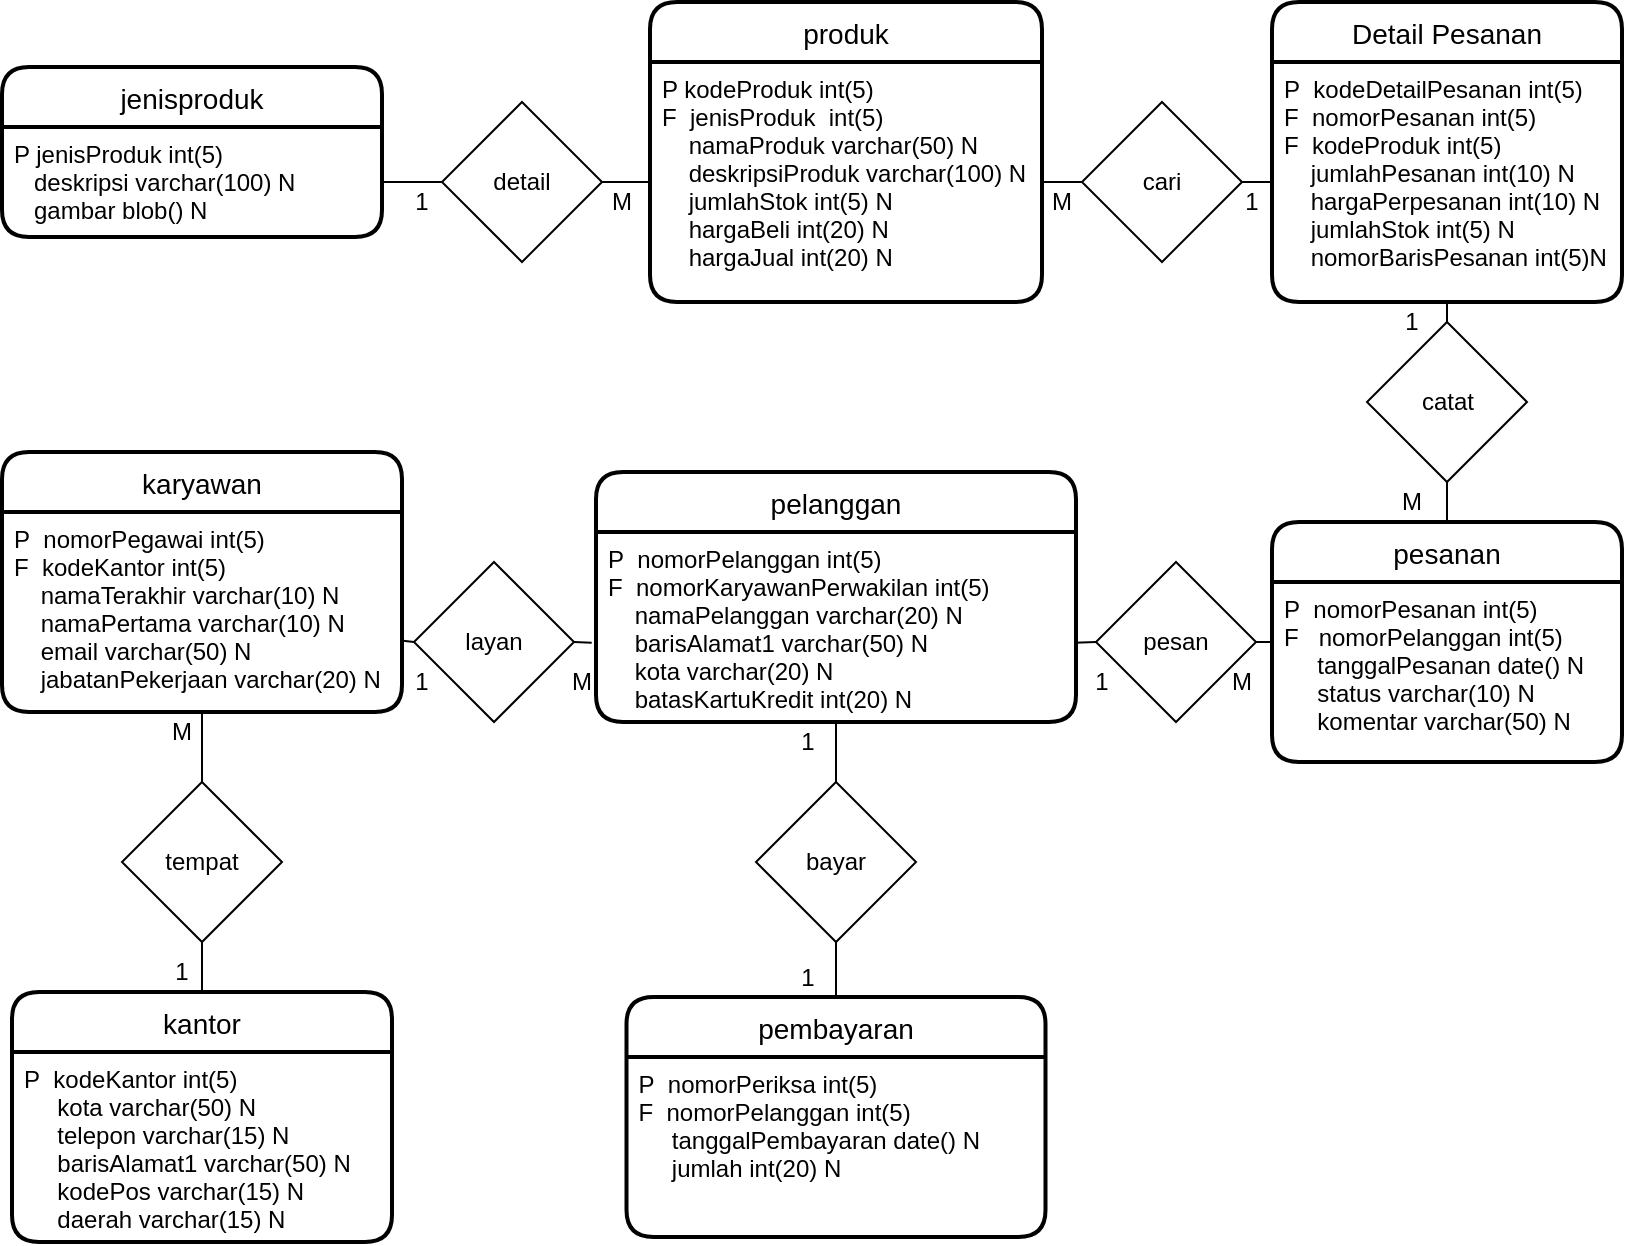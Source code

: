 <mxfile version="14.0.4" type="device"><diagram id="56AqC4jp03RxfywIVP9d" name="Page-1"><mxGraphModel dx="806" dy="519" grid="1" gridSize="10" guides="1" tooltips="1" connect="1" arrows="1" fold="1" page="1" pageScale="1" pageWidth="827" pageHeight="1169" math="0" shadow="0"><root><mxCell id="0"/><mxCell id="1" parent="0"/><mxCell id="IKhC9tS_Qys87OeUw4fw-12" value="" style="endArrow=none;html=1;entryX=0.5;entryY=1;entryDx=0;entryDy=0;exitX=0.5;exitY=0;exitDx=0;exitDy=0;" parent="1" source="Dr9Og1xa7zKaga_bHuIm-20" target="IKhC9tS_Qys87OeUw4fw-66" edge="1"><mxGeometry width="50" height="50" relative="1" as="geometry"><mxPoint x="370" y="490" as="sourcePoint"/><mxPoint x="369.5" y="460" as="targetPoint"/></mxGeometry></mxCell><mxCell id="IKhC9tS_Qys87OeUw4fw-13" value="" style="endArrow=none;html=1;exitX=0.5;exitY=0;exitDx=0;exitDy=0;entryX=0.5;entryY=1;entryDx=0;entryDy=0;" parent="1" source="Dr9Og1xa7zKaga_bHuIm-18" target="IKhC9tS_Qys87OeUw4fw-69" edge="1"><mxGeometry width="50" height="50" relative="1" as="geometry"><mxPoint x="90" y="520" as="sourcePoint"/><mxPoint x="80" y="400" as="targetPoint"/></mxGeometry></mxCell><mxCell id="IKhC9tS_Qys87OeUw4fw-14" value="" style="endArrow=none;html=1;entryX=1;entryY=0.5;entryDx=0;entryDy=0;exitX=0;exitY=0.5;exitDx=0;exitDy=0;" parent="1" source="n4CuuyzOpn1lhp555N89-1" target="IKhC9tS_Qys87OeUw4fw-58" edge="1"><mxGeometry width="50" height="50" relative="1" as="geometry"><mxPoint x="600" y="145" as="sourcePoint"/><mxPoint x="460" y="100" as="targetPoint"/></mxGeometry></mxCell><mxCell id="IKhC9tS_Qys87OeUw4fw-18" value="" style="endArrow=none;html=1;entryX=-0.009;entryY=0.583;entryDx=0;entryDy=0;entryPerimeter=0;exitX=1;exitY=0.5;exitDx=0;exitDy=0;" parent="1" source="Dr9Og1xa7zKaga_bHuIm-15" target="IKhC9tS_Qys87OeUw4fw-66" edge="1"><mxGeometry width="50" height="50" relative="1" as="geometry"><mxPoint x="180" y="360" as="sourcePoint"/><mxPoint x="260" y="345" as="targetPoint"/></mxGeometry></mxCell><mxCell id="IKhC9tS_Qys87OeUw4fw-33" value="" style="endArrow=none;html=1;entryX=0.5;entryY=1;entryDx=0;entryDy=0;exitX=0.5;exitY=0;exitDx=0;exitDy=0;" parent="1" source="Dr9Og1xa7zKaga_bHuIm-5" target="IKhC9tS_Qys87OeUw4fw-60" edge="1"><mxGeometry width="50" height="50" relative="1" as="geometry"><mxPoint x="680" y="230" as="sourcePoint"/><mxPoint x="660" y="130" as="targetPoint"/></mxGeometry></mxCell><mxCell id="IKhC9tS_Qys87OeUw4fw-45" value="1" style="text;html=1;strokeColor=none;fillColor=none;align=center;verticalAlign=middle;whiteSpace=wrap;rounded=0;" parent="1" vertex="1"><mxGeometry x="200" y="370" width="40" height="20" as="geometry"/></mxCell><mxCell id="IKhC9tS_Qys87OeUw4fw-46" value="M" style="text;html=1;strokeColor=none;fillColor=none;align=center;verticalAlign=middle;whiteSpace=wrap;rounded=0;" parent="1" vertex="1"><mxGeometry x="280" y="370" width="40" height="20" as="geometry"/></mxCell><mxCell id="IKhC9tS_Qys87OeUw4fw-47" value="M" style="text;html=1;strokeColor=none;fillColor=none;align=center;verticalAlign=middle;whiteSpace=wrap;rounded=0;" parent="1" vertex="1"><mxGeometry x="80" y="395" width="40" height="20" as="geometry"/></mxCell><mxCell id="IKhC9tS_Qys87OeUw4fw-48" value="1" style="text;html=1;strokeColor=none;fillColor=none;align=center;verticalAlign=middle;whiteSpace=wrap;rounded=0;" parent="1" vertex="1"><mxGeometry x="393" y="400" width="40" height="20" as="geometry"/></mxCell><mxCell id="IKhC9tS_Qys87OeUw4fw-50" value="1" style="text;html=1;strokeColor=none;fillColor=none;align=center;verticalAlign=middle;whiteSpace=wrap;rounded=0;" parent="1" vertex="1"><mxGeometry x="393" y="517.5" width="40" height="20" as="geometry"/></mxCell><mxCell id="IKhC9tS_Qys87OeUw4fw-51" value="1" style="text;html=1;strokeColor=none;fillColor=none;align=center;verticalAlign=middle;whiteSpace=wrap;rounded=0;" parent="1" vertex="1"><mxGeometry x="540" y="370" width="40" height="20" as="geometry"/></mxCell><mxCell id="IKhC9tS_Qys87OeUw4fw-52" value="M" style="text;html=1;strokeColor=none;fillColor=none;align=center;verticalAlign=middle;whiteSpace=wrap;rounded=0;" parent="1" vertex="1"><mxGeometry x="610" y="370" width="40" height="20" as="geometry"/></mxCell><mxCell id="IKhC9tS_Qys87OeUw4fw-53" value="M&lt;span style=&quot;color: rgba(0 , 0 , 0 , 0) ; font-family: monospace ; font-size: 0px&quot;&gt;%3CmxGraphModel%3E%3Croot%3E%3CmxCell%20id%3D%220%22%2F%3E%3CmxCell%20id%3D%221%22%20parent%3D%220%22%2F%3E%3CmxCell%20id%3D%222%22%20value%3D%221%22%20style%3D%22text%3Bhtml%3D1%3BstrokeColor%3Dnone%3BfillColor%3Dnone%3Balign%3Dcenter%3BverticalAlign%3Dmiddle%3BwhiteSpace%3Dwrap%3Brounded%3D0%3B%22%20vertex%3D%221%22%20parent%3D%221%22%3E%3CmxGeometry%20x%3D%22450%22%20y%3D%22330%22%20width%3D%2240%22%20height%3D%2220%22%20as%3D%22geometry%22%2F%3E%3C%2FmxCell%3E%3C%2Froot%3E%3C%2FmxGraphModel%3E&lt;/span&gt;" style="text;html=1;strokeColor=none;fillColor=none;align=center;verticalAlign=middle;whiteSpace=wrap;rounded=0;" parent="1" vertex="1"><mxGeometry x="695" y="280" width="40" height="20" as="geometry"/></mxCell><mxCell id="IKhC9tS_Qys87OeUw4fw-54" value="1" style="text;html=1;strokeColor=none;fillColor=none;align=center;verticalAlign=middle;whiteSpace=wrap;rounded=0;" parent="1" vertex="1"><mxGeometry x="695" y="190" width="40" height="20" as="geometry"/></mxCell><mxCell id="IKhC9tS_Qys87OeUw4fw-55" value="1" style="text;html=1;strokeColor=none;fillColor=none;align=center;verticalAlign=middle;whiteSpace=wrap;rounded=0;" parent="1" vertex="1"><mxGeometry x="615" y="130" width="40" height="20" as="geometry"/></mxCell><mxCell id="IKhC9tS_Qys87OeUw4fw-56" value="1" style="text;html=1;strokeColor=none;fillColor=none;align=center;verticalAlign=middle;whiteSpace=wrap;rounded=0;" parent="1" vertex="1"><mxGeometry x="200" y="130" width="40" height="20" as="geometry"/></mxCell><mxCell id="IKhC9tS_Qys87OeUw4fw-57" value="jenisproduk" style="swimlane;childLayout=stackLayout;horizontal=1;startSize=30;horizontalStack=0;rounded=1;fontSize=14;fontStyle=0;strokeWidth=2;resizeParent=0;resizeLast=1;shadow=0;dashed=0;align=center;" parent="1" vertex="1"><mxGeometry x="10" y="72.5" width="190" height="85" as="geometry"><mxRectangle x="290" y="70" width="100" height="30" as="alternateBounds"/></mxGeometry></mxCell><mxCell id="IKhC9tS_Qys87OeUw4fw-58" value="P jenisProduk int(5)&#xA;   deskripsi varchar(100) N&#xA;   gambar blob() N" style="align=left;strokeColor=none;fillColor=none;spacingLeft=4;fontSize=12;verticalAlign=top;resizable=0;rotatable=0;part=1;" parent="IKhC9tS_Qys87OeUw4fw-57" vertex="1"><mxGeometry y="30" width="190" height="55" as="geometry"/></mxCell><mxCell id="IKhC9tS_Qys87OeUw4fw-59" value="Detail Pesanan" style="swimlane;childLayout=stackLayout;horizontal=1;startSize=30;horizontalStack=0;rounded=1;fontSize=14;fontStyle=0;strokeWidth=2;resizeParent=0;resizeLast=1;shadow=0;dashed=0;align=center;" parent="1" vertex="1"><mxGeometry x="645" y="40" width="175" height="150" as="geometry"><mxRectangle x="580" y="70" width="80" height="30" as="alternateBounds"/></mxGeometry></mxCell><mxCell id="IKhC9tS_Qys87OeUw4fw-60" value="P  kodeDetailPesanan int(5)&#xA;F  nomorPesanan int(5)&#xA;F  kodeProduk int(5)&#xA;    jumlahPesanan int(10) N    &#xA;    hargaPerpesanan int(10) N &#xA;    jumlahStok int(5) N&#xA;    nomorBarisPesanan int(5)N" style="align=left;strokeColor=none;fillColor=none;spacingLeft=4;fontSize=12;verticalAlign=top;resizable=0;rotatable=0;part=1;" parent="IKhC9tS_Qys87OeUw4fw-59" vertex="1"><mxGeometry y="30" width="175" height="120" as="geometry"/></mxCell><mxCell id="IKhC9tS_Qys87OeUw4fw-63" value="pesanan" style="swimlane;childLayout=stackLayout;horizontal=1;startSize=30;horizontalStack=0;rounded=1;fontSize=14;fontStyle=0;strokeWidth=2;resizeParent=0;resizeLast=1;shadow=0;dashed=0;align=center;" parent="1" vertex="1"><mxGeometry x="645" y="300" width="175" height="120" as="geometry"/></mxCell><mxCell id="IKhC9tS_Qys87OeUw4fw-64" value="P  nomorPesanan int(5) &#xA;F   nomorPelanggan int(5) &#xA;     tanggalPesanan date() N&#xA;     status varchar(10) N&#xA;     komentar varchar(50) N" style="align=left;strokeColor=none;fillColor=none;spacingLeft=4;fontSize=12;verticalAlign=top;resizable=0;rotatable=0;part=1;" parent="IKhC9tS_Qys87OeUw4fw-63" vertex="1"><mxGeometry y="30" width="175" height="90" as="geometry"/></mxCell><mxCell id="IKhC9tS_Qys87OeUw4fw-65" value="pelanggan" style="swimlane;childLayout=stackLayout;horizontal=1;startSize=30;horizontalStack=0;rounded=1;fontSize=14;fontStyle=0;strokeWidth=2;resizeParent=0;resizeLast=1;shadow=0;dashed=0;align=center;" parent="1" vertex="1"><mxGeometry x="307" y="275" width="240" height="125" as="geometry"/></mxCell><mxCell id="IKhC9tS_Qys87OeUw4fw-66" value="P  nomorPelanggan int(5) &#xA;F  nomorKaryawanPerwakilan int(5) &#xA;    namaPelanggan varchar(20) N&#xA;    barisAlamat1 varchar(50) N&#xA;    kota varchar(20) N &#xA;    batasKartuKredit int(20) N" style="align=left;strokeColor=none;fillColor=none;spacingLeft=4;fontSize=12;verticalAlign=top;resizable=0;rotatable=0;part=1;" parent="IKhC9tS_Qys87OeUw4fw-65" vertex="1"><mxGeometry y="30" width="240" height="95" as="geometry"/></mxCell><mxCell id="IKhC9tS_Qys87OeUw4fw-68" value="karyawan" style="swimlane;childLayout=stackLayout;horizontal=1;startSize=30;horizontalStack=0;rounded=1;fontSize=14;fontStyle=0;strokeWidth=2;resizeParent=0;resizeLast=1;shadow=0;dashed=0;align=center;" parent="1" vertex="1"><mxGeometry x="10" y="265" width="200" height="130" as="geometry"/></mxCell><mxCell id="IKhC9tS_Qys87OeUw4fw-69" value="P  nomorPegawai int(5) &#xA;F  kodeKantor int(5) &#xA;    namaTerakhir varchar(10) N&#xA;    namaPertama varchar(10) N&#xA;    email varchar(50) N&#xA;    jabatanPekerjaan varchar(20) N" style="align=left;strokeColor=none;fillColor=none;spacingLeft=4;fontSize=12;verticalAlign=top;resizable=0;rotatable=0;part=1;" parent="IKhC9tS_Qys87OeUw4fw-68" vertex="1"><mxGeometry y="30" width="200" height="100" as="geometry"/></mxCell><mxCell id="IKhC9tS_Qys87OeUw4fw-70" value="kantor" style="swimlane;childLayout=stackLayout;horizontal=1;startSize=30;horizontalStack=0;rounded=1;fontSize=14;fontStyle=0;strokeWidth=2;resizeParent=0;resizeLast=1;shadow=0;dashed=0;align=center;" parent="1" vertex="1"><mxGeometry x="15" y="535" width="190" height="125" as="geometry"/></mxCell><mxCell id="IKhC9tS_Qys87OeUw4fw-71" value="P  kodeKantor int(5)&#xA;     kota varchar(50) N&#xA;     telepon varchar(15) N&#xA;     barisAlamat1 varchar(50) N&#xA;     kodePos varchar(15) N&#xA;     daerah varchar(15) N" style="align=left;strokeColor=none;fillColor=none;spacingLeft=4;fontSize=12;verticalAlign=top;resizable=0;rotatable=0;part=1;" parent="IKhC9tS_Qys87OeUw4fw-70" vertex="1"><mxGeometry y="30" width="190" height="95" as="geometry"/></mxCell><mxCell id="IKhC9tS_Qys87OeUw4fw-73" value="pembayaran" style="swimlane;childLayout=stackLayout;horizontal=1;startSize=30;horizontalStack=0;rounded=1;fontSize=14;fontStyle=0;strokeWidth=2;resizeParent=0;resizeLast=1;shadow=0;dashed=0;align=center;" parent="1" vertex="1"><mxGeometry x="322.25" y="537.5" width="209.5" height="120" as="geometry"/></mxCell><mxCell id="IKhC9tS_Qys87OeUw4fw-74" value="P  nomorPeriksa int(5)&#xA;F  nomorPelanggan int(5)&#xA;     tanggalPembayaran date() N&#xA;     jumlah int(20) N" style="align=left;strokeColor=none;fillColor=none;spacingLeft=4;fontSize=12;verticalAlign=top;resizable=0;rotatable=0;part=1;" parent="IKhC9tS_Qys87OeUw4fw-73" vertex="1"><mxGeometry y="30" width="209.5" height="90" as="geometry"/></mxCell><mxCell id="IKhC9tS_Qys87OeUw4fw-77" value="1" style="text;html=1;strokeColor=none;fillColor=none;align=center;verticalAlign=middle;whiteSpace=wrap;rounded=0;" parent="1" vertex="1"><mxGeometry x="80" y="515" width="40" height="20" as="geometry"/></mxCell><mxCell id="n4CuuyzOpn1lhp555N89-1" value="detail" style="rhombus;whiteSpace=wrap;html=1;" parent="1" vertex="1"><mxGeometry x="230" y="90" width="80" height="80" as="geometry"/></mxCell><mxCell id="Dr9Og1xa7zKaga_bHuIm-5" value="catat" style="rhombus;whiteSpace=wrap;html=1;" parent="1" vertex="1"><mxGeometry x="692.5" y="200" width="80" height="80" as="geometry"/></mxCell><mxCell id="Dr9Og1xa7zKaga_bHuIm-6" value="" style="endArrow=none;html=1;entryX=0.5;entryY=1;entryDx=0;entryDy=0;exitX=0.5;exitY=0;exitDx=0;exitDy=0;" parent="1" source="IKhC9tS_Qys87OeUw4fw-63" target="Dr9Og1xa7zKaga_bHuIm-5" edge="1"><mxGeometry width="50" height="50" relative="1" as="geometry"><mxPoint x="720" y="280" as="sourcePoint"/><mxPoint x="720" y="130" as="targetPoint"/></mxGeometry></mxCell><mxCell id="Dr9Og1xa7zKaga_bHuIm-8" value="" style="endArrow=none;html=1;entryX=0.996;entryY=0.583;entryDx=0;entryDy=0;exitX=0;exitY=0.5;exitDx=0;exitDy=0;entryPerimeter=0;" parent="1" source="Dr9Og1xa7zKaga_bHuIm-9" target="IKhC9tS_Qys87OeUw4fw-66" edge="1"><mxGeometry width="50" height="50" relative="1" as="geometry"><mxPoint x="610" y="359.5" as="sourcePoint"/><mxPoint x="540" y="359.5" as="targetPoint"/></mxGeometry></mxCell><mxCell id="Dr9Og1xa7zKaga_bHuIm-15" value="layan" style="rhombus;whiteSpace=wrap;html=1;" parent="1" vertex="1"><mxGeometry x="216" y="320" width="80" height="80" as="geometry"/></mxCell><mxCell id="Dr9Og1xa7zKaga_bHuIm-16" value="" style="endArrow=none;html=1;entryX=0;entryY=0.5;entryDx=0;entryDy=0;exitX=0.997;exitY=0.642;exitDx=0;exitDy=0;exitPerimeter=0;" parent="1" source="IKhC9tS_Qys87OeUw4fw-69" target="Dr9Og1xa7zKaga_bHuIm-15" edge="1"><mxGeometry width="50" height="50" relative="1" as="geometry"><mxPoint x="230" y="270" as="sourcePoint"/><mxPoint x="200" y="290" as="targetPoint"/></mxGeometry></mxCell><mxCell id="Dr9Og1xa7zKaga_bHuIm-18" value="tempat" style="rhombus;whiteSpace=wrap;html=1;" parent="1" vertex="1"><mxGeometry x="70" y="430" width="80" height="80" as="geometry"/></mxCell><mxCell id="Dr9Og1xa7zKaga_bHuIm-19" value="" style="endArrow=none;html=1;exitX=0.5;exitY=0;exitDx=0;exitDy=0;entryX=0.5;entryY=1;entryDx=0;entryDy=0;" parent="1" source="IKhC9tS_Qys87OeUw4fw-70" target="Dr9Og1xa7zKaga_bHuIm-18" edge="1"><mxGeometry width="50" height="50" relative="1" as="geometry"><mxPoint x="90" y="507" as="sourcePoint"/><mxPoint x="90" y="390" as="targetPoint"/></mxGeometry></mxCell><mxCell id="Dr9Og1xa7zKaga_bHuIm-20" value="bayar" style="rhombus;whiteSpace=wrap;html=1;" parent="1" vertex="1"><mxGeometry x="387" y="430" width="80" height="80" as="geometry"/></mxCell><mxCell id="Dr9Og1xa7zKaga_bHuIm-21" value="" style="endArrow=none;html=1;entryX=0.5;entryY=1;entryDx=0;entryDy=0;exitX=0.5;exitY=0;exitDx=0;exitDy=0;" parent="1" source="IKhC9tS_Qys87OeUw4fw-73" target="Dr9Og1xa7zKaga_bHuIm-20" edge="1"><mxGeometry width="50" height="50" relative="1" as="geometry"><mxPoint x="405" y="560" as="sourcePoint"/><mxPoint x="405" y="435" as="targetPoint"/></mxGeometry></mxCell><mxCell id="Dr9Og1xa7zKaga_bHuIm-9" value="pesan" style="rhombus;whiteSpace=wrap;html=1;" parent="1" vertex="1"><mxGeometry x="557" y="320" width="80" height="80" as="geometry"/></mxCell><mxCell id="Dr9Og1xa7zKaga_bHuIm-23" value="" style="endArrow=none;html=1;entryX=1;entryY=0.5;entryDx=0;entryDy=0;exitX=0;exitY=0.5;exitDx=0;exitDy=0;" parent="1" source="IKhC9tS_Qys87OeUw4fw-63" target="Dr9Og1xa7zKaga_bHuIm-9" edge="1"><mxGeometry width="50" height="50" relative="1" as="geometry"><mxPoint x="660" y="360" as="sourcePoint"/><mxPoint x="519.04" y="359.94" as="targetPoint"/></mxGeometry></mxCell><mxCell id="9BuzatEi7yi0E1Zo5Zti-1" value="produk" style="swimlane;childLayout=stackLayout;horizontal=1;startSize=30;horizontalStack=0;rounded=1;fontSize=14;fontStyle=0;strokeWidth=2;resizeParent=0;resizeLast=1;shadow=0;dashed=0;align=center;" vertex="1" parent="1"><mxGeometry x="334" y="40" width="196" height="150" as="geometry"><mxRectangle x="580" y="70" width="80" height="30" as="alternateBounds"/></mxGeometry></mxCell><mxCell id="9BuzatEi7yi0E1Zo5Zti-2" value="P kodeProduk int(5)&#xA;F  jenisProduk  int(5) &#xA;    namaProduk varchar(50) N &#xA;    deskripsiProduk varchar(100) N&#xA;    jumlahStok int(5) N &#xA;    hargaBeli int(20) N &#xA;    hargaJual int(20) N " style="align=left;strokeColor=none;fillColor=none;spacingLeft=4;fontSize=12;verticalAlign=top;resizable=0;rotatable=0;part=1;" vertex="1" parent="9BuzatEi7yi0E1Zo5Zti-1"><mxGeometry y="30" width="196" height="120" as="geometry"/></mxCell><mxCell id="9BuzatEi7yi0E1Zo5Zti-7" value="" style="endArrow=none;html=1;entryX=0;entryY=0.5;entryDx=0;entryDy=0;exitX=1;exitY=0.5;exitDx=0;exitDy=0;" edge="1" parent="1" source="n4CuuyzOpn1lhp555N89-1" target="9BuzatEi7yi0E1Zo5Zti-2"><mxGeometry width="50" height="50" relative="1" as="geometry"><mxPoint x="354" y="97.5" as="sourcePoint"/><mxPoint x="440" y="97.5" as="targetPoint"/></mxGeometry></mxCell><mxCell id="9BuzatEi7yi0E1Zo5Zti-8" value="cari" style="rhombus;whiteSpace=wrap;html=1;" vertex="1" parent="1"><mxGeometry x="550" y="90" width="80" height="80" as="geometry"/></mxCell><mxCell id="9BuzatEi7yi0E1Zo5Zti-9" value="" style="endArrow=none;html=1;entryX=0;entryY=0.5;entryDx=0;entryDy=0;exitX=1;exitY=0.5;exitDx=0;exitDy=0;" edge="1" parent="1" source="9BuzatEi7yi0E1Zo5Zti-8" target="IKhC9tS_Qys87OeUw4fw-60"><mxGeometry width="50" height="50" relative="1" as="geometry"><mxPoint x="570" y="100" as="sourcePoint"/><mxPoint x="630" y="97.5" as="targetPoint"/></mxGeometry></mxCell><mxCell id="9BuzatEi7yi0E1Zo5Zti-10" value="" style="endArrow=none;html=1;entryX=0;entryY=0.5;entryDx=0;entryDy=0;exitX=1;exitY=0.5;exitDx=0;exitDy=0;" edge="1" parent="1" source="9BuzatEi7yi0E1Zo5Zti-2" target="9BuzatEi7yi0E1Zo5Zti-8"><mxGeometry width="50" height="50" relative="1" as="geometry"><mxPoint x="530" y="62.5" as="sourcePoint"/><mxPoint x="590" y="60" as="targetPoint"/></mxGeometry></mxCell><mxCell id="9BuzatEi7yi0E1Zo5Zti-11" value="M&lt;span style=&quot;color: rgba(0 , 0 , 0 , 0) ; font-family: monospace ; font-size: 0px&quot;&gt;%3CmxGraphModel%3E%3Croot%3E%3CmxCell%20id%3D%220%22%2F%3E%3CmxCell%20id%3D%221%22%20parent%3D%220%22%2F%3E%3CmxCell%20id%3D%222%22%20value%3D%221%22%20style%3D%22text%3Bhtml%3D1%3BstrokeColor%3Dnone%3BfillColor%3Dnone%3Balign%3Dcenter%3BverticalAlign%3Dmiddle%3BwhiteSpace%3Dwrap%3Brounded%3D0%3B%22%20vertex%3D%221%22%20parent%3D%221%22%3E%3CmxGeometry%20x%3D%22450%22%20y%3D%22330%22%20width%3D%2240%22%20height%3D%2220%22%20as%3D%22geometry%22%2F%3E%3C%2FmxCell%3E%3C%2Froot%3E%3C%2FmxGraphModel%3E&lt;/span&gt;" style="text;html=1;strokeColor=none;fillColor=none;align=center;verticalAlign=middle;whiteSpace=wrap;rounded=0;" vertex="1" parent="1"><mxGeometry x="520" y="130" width="40" height="20" as="geometry"/></mxCell><mxCell id="9BuzatEi7yi0E1Zo5Zti-12" value="M&lt;span style=&quot;color: rgba(0 , 0 , 0 , 0) ; font-family: monospace ; font-size: 0px&quot;&gt;%3CmxGraphModel%3E%3Croot%3E%3CmxCell%20id%3D%220%22%2F%3E%3CmxCell%20id%3D%221%22%20parent%3D%220%22%2F%3E%3CmxCell%20id%3D%222%22%20value%3D%221%22%20style%3D%22text%3Bhtml%3D1%3BstrokeColor%3Dnone%3BfillColor%3Dnone%3Balign%3Dcenter%3BverticalAlign%3Dmiddle%3BwhiteSpace%3Dwrap%3Brounded%3D0%3B%22%20vertex%3D%221%22%20parent%3D%221%22%3E%3CmxGeometry%20x%3D%22450%22%20y%3D%22330%22%20width%3D%2240%22%20height%3D%2220%22%20as%3D%22geometry%22%2F%3E%3C%2FmxCell%3E%3C%2Froot%3E%3C%2FmxGraphModel%3E&lt;/span&gt;" style="text;html=1;strokeColor=none;fillColor=none;align=center;verticalAlign=middle;whiteSpace=wrap;rounded=0;" vertex="1" parent="1"><mxGeometry x="300" y="130" width="40" height="20" as="geometry"/></mxCell></root></mxGraphModel></diagram></mxfile>